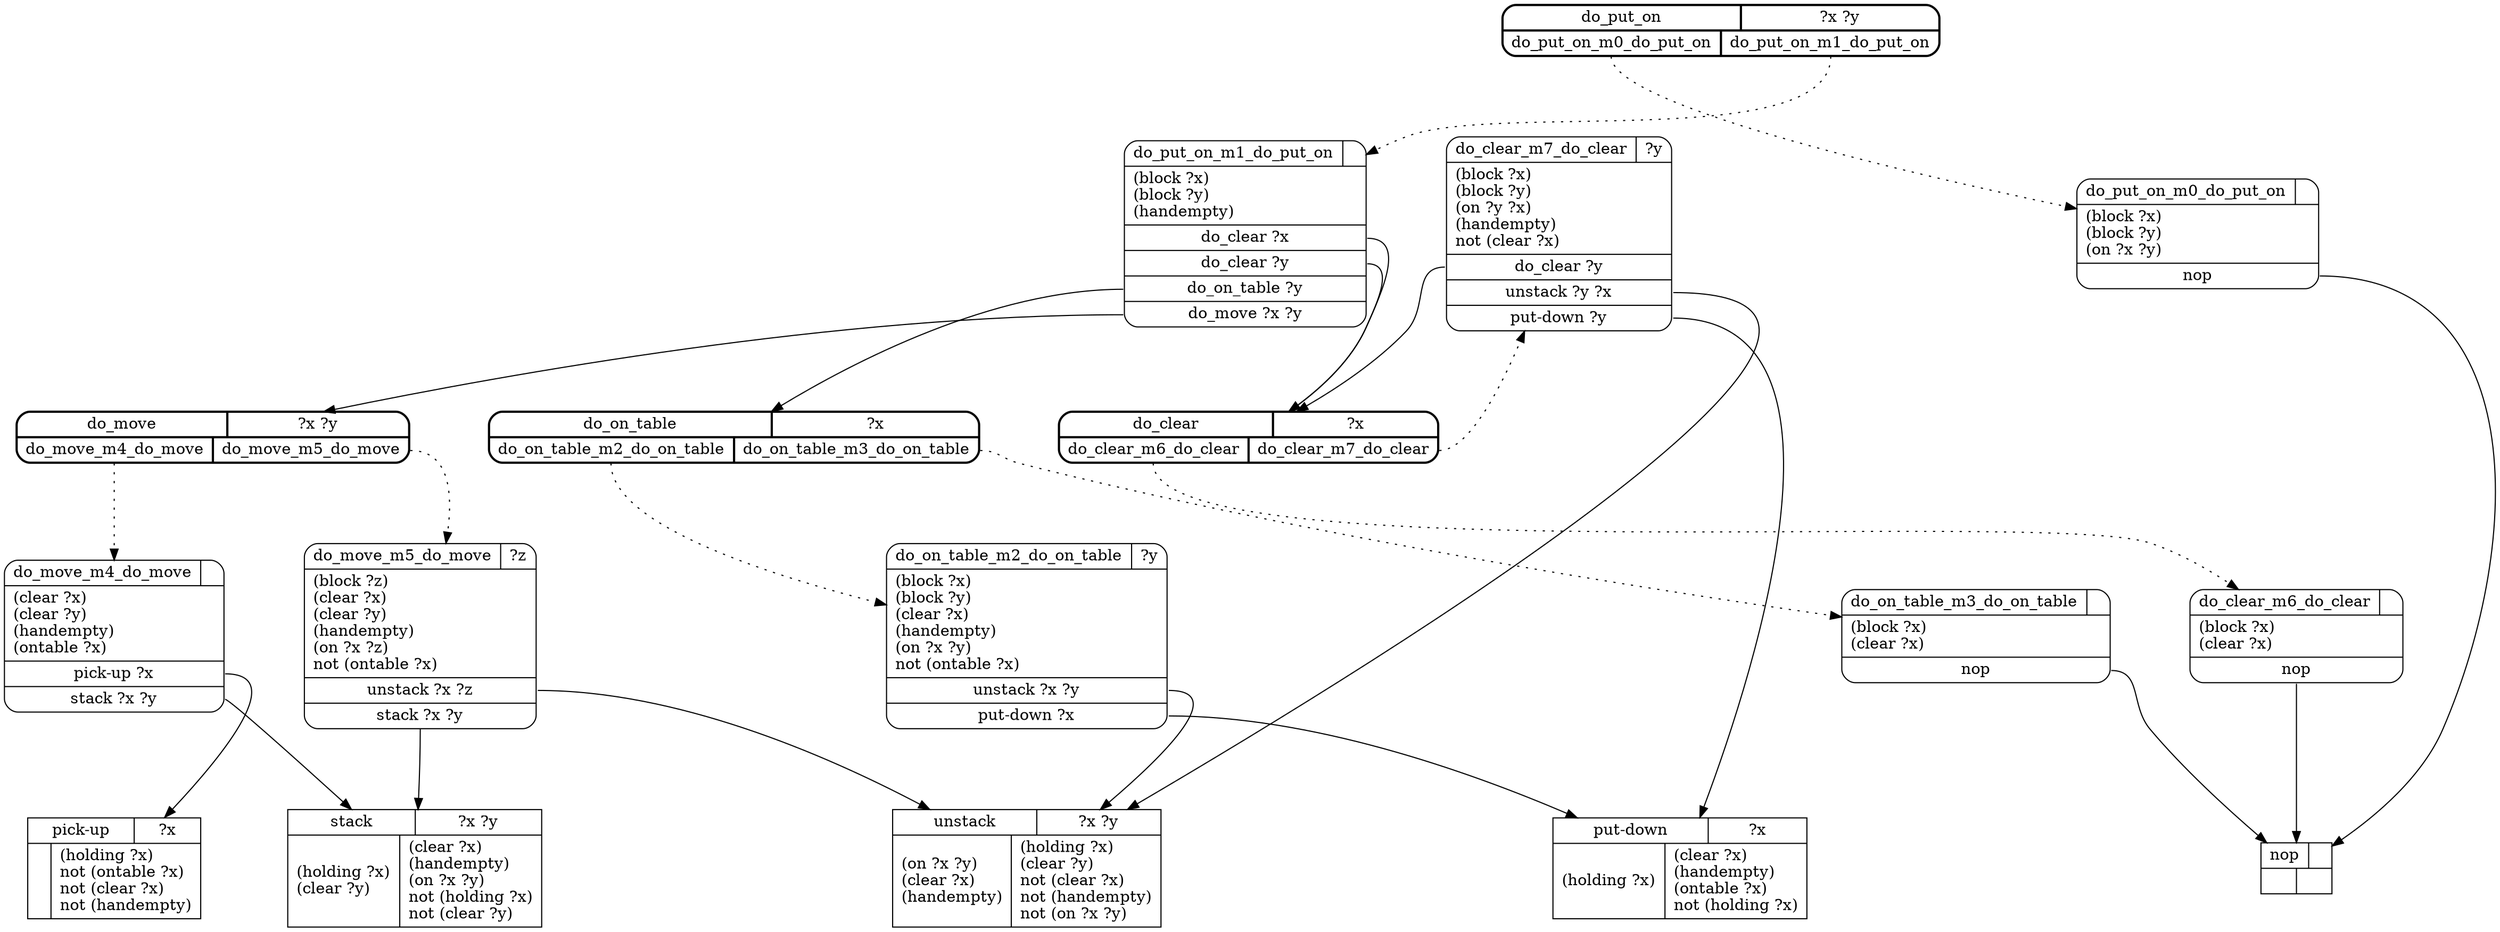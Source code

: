 // Generated by Hype
digraph "blocks" {
  nodesep=1
  ranksep=1
  // Operators
  node [shape=record]
  "pick-up" [
    label="{{\N|?x}|{|(holding ?x)\lnot (ontable ?x)\lnot (clear ?x)\lnot (handempty)\l}}"
  ]
  "put-down" [
    label="{{\N|?x}|{(holding ?x)\l|(clear ?x)\l(handempty)\l(ontable ?x)\lnot (holding ?x)\l}}"
  ]
  "stack" [
    label="{{\N|?x ?y}|{(holding ?x)\l(clear ?y)\l|(clear ?x)\l(handempty)\l(on ?x ?y)\lnot (holding ?x)\lnot (clear ?y)\l}}"
  ]
  "unstack" [
    label="{{\N|?x ?y}|{(on ?x ?y)\l(clear ?x)\l(handempty)\l|(holding ?x)\l(clear ?y)\lnot (clear ?x)\lnot (handempty)\lnot (on ?x ?y)\l}}"
  ]
  "nop" [
    label="{{\N|}|{|}}"
  ]
  // Methods
  node [shape=Mrecord]
  "do_put_on" [
    style=bold
    label="{{\N|?x ?y}|{<0>do_put_on_m0_do_put_on|<1>do_put_on_m1_do_put_on}}"
  ]
  "do_put_on_m0_do_put_on" [
    label="{{\N|}|(block ?x)\l(block ?y)\l(on ?x ?y)\l|<0>nop}"
  ]
  "do_put_on":0 -> "do_put_on_m0_do_put_on" [style=dotted]
  "do_put_on_m0_do_put_on":0 -> "nop"
  "do_put_on_m1_do_put_on" [
    label="{{\N|}|(block ?x)\l(block ?y)\l(handempty)\l|<0>do_clear ?x|<1>do_clear ?y|<2>do_on_table ?y|<3>do_move ?x ?y}"
  ]
  "do_put_on":1 -> "do_put_on_m1_do_put_on" [style=dotted]
  "do_put_on_m1_do_put_on":0 -> "do_clear"
  "do_put_on_m1_do_put_on":1 -> "do_clear"
  "do_put_on_m1_do_put_on":2 -> "do_on_table"
  "do_put_on_m1_do_put_on":3 -> "do_move"
  "do_on_table" [
    style=bold
    label="{{\N|?x}|{<0>do_on_table_m2_do_on_table|<1>do_on_table_m3_do_on_table}}"
  ]
  "do_on_table_m2_do_on_table" [
    label="{{\N|?y}|(block ?x)\l(block ?y)\l(clear ?x)\l(handempty)\l(on ?x ?y)\lnot (ontable ?x)\l|<0>unstack ?x ?y|<1>put-down ?x}"
  ]
  "do_on_table":0 -> "do_on_table_m2_do_on_table" [style=dotted]
  "do_on_table_m2_do_on_table":0 -> "unstack"
  "do_on_table_m2_do_on_table":1 -> "put-down"
  "do_on_table_m3_do_on_table" [
    label="{{\N|}|(block ?x)\l(clear ?x)\l|<0>nop}"
  ]
  "do_on_table":1 -> "do_on_table_m3_do_on_table" [style=dotted]
  "do_on_table_m3_do_on_table":0 -> "nop"
  "do_move" [
    style=bold
    label="{{\N|?x ?y}|{<0>do_move_m4_do_move|<1>do_move_m5_do_move}}"
  ]
  "do_move_m4_do_move" [
    label="{{\N|}|(clear ?x)\l(clear ?y)\l(handempty)\l(ontable ?x)\l|<0>pick-up ?x|<1>stack ?x ?y}"
  ]
  "do_move":0 -> "do_move_m4_do_move" [style=dotted]
  "do_move_m4_do_move":0 -> "pick-up"
  "do_move_m4_do_move":1 -> "stack"
  "do_move_m5_do_move" [
    label="{{\N|?z}|(block ?z)\l(clear ?x)\l(clear ?y)\l(handempty)\l(on ?x ?z)\lnot (ontable ?x)\l|<0>unstack ?x ?z|<1>stack ?x ?y}"
  ]
  "do_move":1 -> "do_move_m5_do_move" [style=dotted]
  "do_move_m5_do_move":0 -> "unstack"
  "do_move_m5_do_move":1 -> "stack"
  "do_clear" [
    style=bold
    label="{{\N|?x}|{<0>do_clear_m6_do_clear|<1>do_clear_m7_do_clear}}"
  ]
  "do_clear_m6_do_clear" [
    label="{{\N|}|(block ?x)\l(clear ?x)\l|<0>nop}"
  ]
  "do_clear":0 -> "do_clear_m6_do_clear" [style=dotted]
  "do_clear_m6_do_clear":0 -> "nop"
  "do_clear_m7_do_clear" [
    label="{{\N|?y}|(block ?x)\l(block ?y)\l(on ?y ?x)\l(handempty)\lnot (clear ?x)\l|<0>do_clear ?y|<1>unstack ?y ?x|<2>put-down ?y}"
  ]
  "do_clear":1 -> "do_clear_m7_do_clear" [style=dotted]
  "do_clear_m7_do_clear":0 -> "do_clear"
  "do_clear_m7_do_clear":1 -> "unstack"
  "do_clear_m7_do_clear":2 -> "put-down"
}
